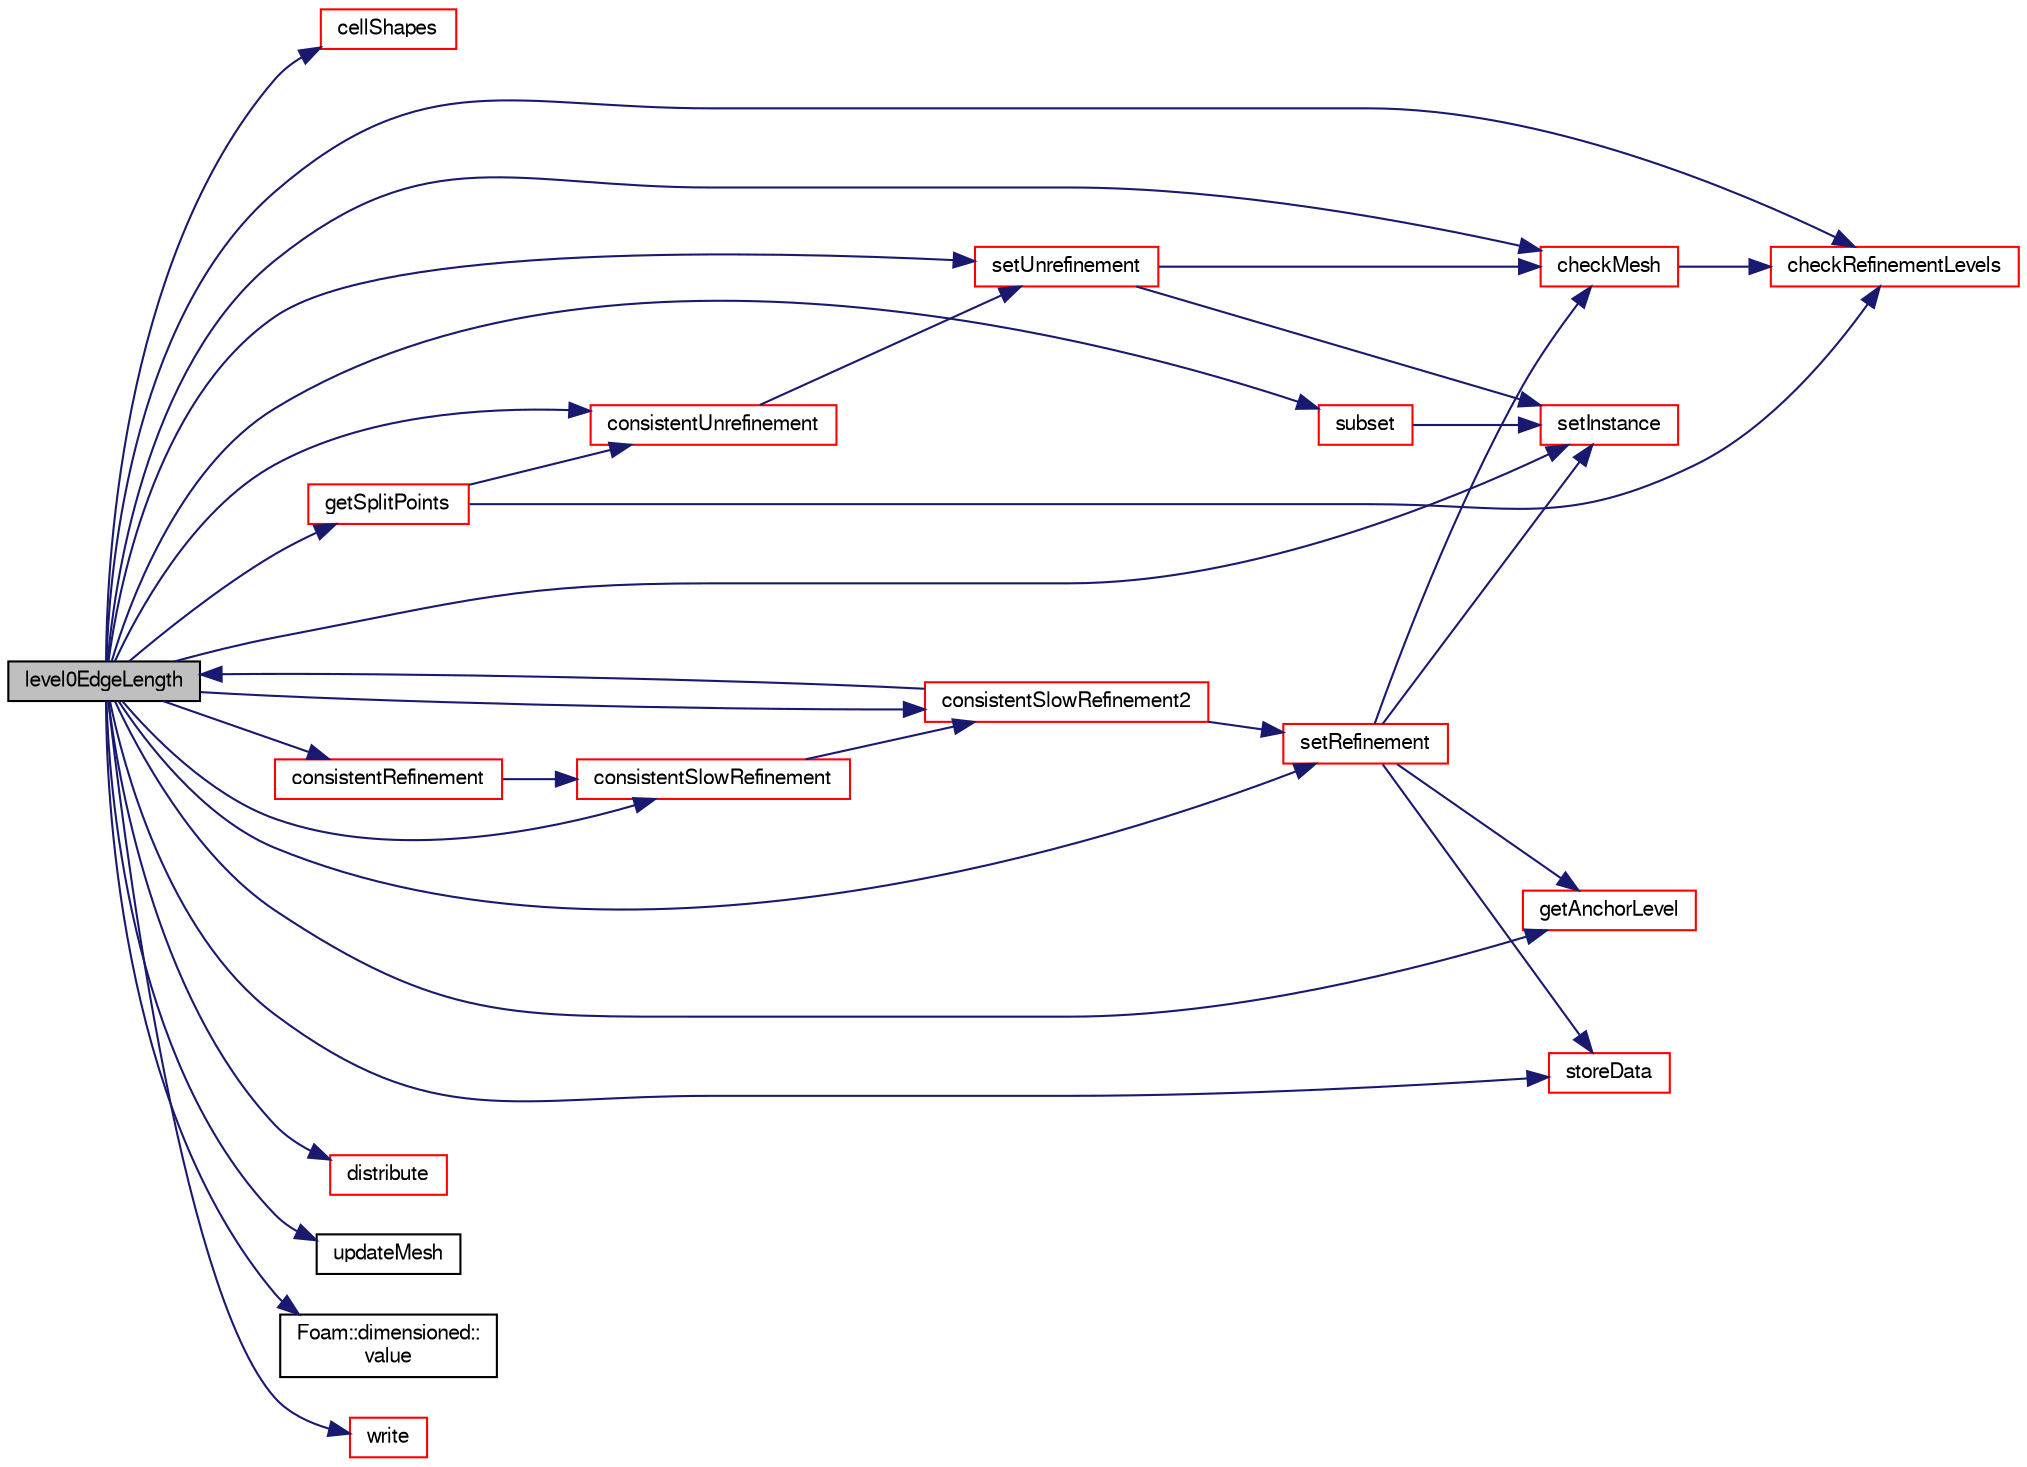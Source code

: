 digraph "level0EdgeLength"
{
  bgcolor="transparent";
  edge [fontname="FreeSans",fontsize="10",labelfontname="FreeSans",labelfontsize="10"];
  node [fontname="FreeSans",fontsize="10",shape=record];
  rankdir="LR";
  Node1398 [label="level0EdgeLength",height=0.2,width=0.4,color="black", fillcolor="grey75", style="filled", fontcolor="black"];
  Node1398 -> Node1399 [color="midnightblue",fontsize="10",style="solid",fontname="FreeSans"];
  Node1399 [label="cellShapes",height=0.2,width=0.4,color="red",URL="$a21654.html#a8fe1eb9158caf9e1bf656f6b3fef55fc",tooltip="Utility: get hexes as cell shapes. "];
  Node1398 -> Node1404 [color="midnightblue",fontsize="10",style="solid",fontname="FreeSans"];
  Node1404 [label="checkMesh",height=0.2,width=0.4,color="red",URL="$a21654.html#a432ff341842268fa21b8363e6b2c45b9",tooltip="Debug: Check coupled mesh for correctness. "];
  Node1404 -> Node1780 [color="midnightblue",fontsize="10",style="solid",fontname="FreeSans"];
  Node1780 [label="checkRefinementLevels",height=0.2,width=0.4,color="red",URL="$a21654.html#a02570ed86624586145fa5b8bb20a2d12",tooltip="Debug: Check 2:1 consistency across faces. "];
  Node1398 -> Node1780 [color="midnightblue",fontsize="10",style="solid",fontname="FreeSans"];
  Node1398 -> Node1781 [color="midnightblue",fontsize="10",style="solid",fontname="FreeSans"];
  Node1781 [label="consistentRefinement",height=0.2,width=0.4,color="red",URL="$a21654.html#ae0e017f6d6cf5b2b9edf14177593128e",tooltip="Given valid mesh and current cell level and proposed. "];
  Node1781 -> Node1786 [color="midnightblue",fontsize="10",style="solid",fontname="FreeSans"];
  Node1786 [label="consistentSlowRefinement",height=0.2,width=0.4,color="red",URL="$a21654.html#a11f117689e45448afaf2192041730bc8",tooltip="Like consistentRefinement but slower: "];
  Node1786 -> Node1810 [color="midnightblue",fontsize="10",style="solid",fontname="FreeSans"];
  Node1810 [label="consistentSlowRefinement2",height=0.2,width=0.4,color="red",URL="$a21654.html#aeb8716163dcd0280ef71a13d2f7814a8",tooltip="Like consistentSlowRefinement but uses different meshWave. "];
  Node1810 -> Node1398 [color="midnightblue",fontsize="10",style="solid",fontname="FreeSans"];
  Node1810 -> Node1822 [color="midnightblue",fontsize="10",style="solid",fontname="FreeSans"];
  Node1822 [label="setRefinement",height=0.2,width=0.4,color="red",URL="$a21654.html#a59cb8a999be096950b6cc4f7c457426b",tooltip="Insert refinement. All selected cells will be split into 8. "];
  Node1822 -> Node1404 [color="midnightblue",fontsize="10",style="solid",fontname="FreeSans"];
  Node1822 -> Node1925 [color="midnightblue",fontsize="10",style="solid",fontname="FreeSans"];
  Node1925 [label="getAnchorLevel",height=0.2,width=0.4,color="red",URL="$a21654.html#aed49cb175362b037d69517422f320332",tooltip="Gets level such that the face has four points <= level. "];
  Node1822 -> Node1942 [color="midnightblue",fontsize="10",style="solid",fontname="FreeSans"];
  Node1942 [label="setInstance",height=0.2,width=0.4,color="red",URL="$a21654.html#af44817e5a0340574e0dd5d2d863d75d1"];
  Node1822 -> Node1971 [color="midnightblue",fontsize="10",style="solid",fontname="FreeSans"];
  Node1971 [label="storeData",height=0.2,width=0.4,color="red",URL="$a21654.html#aca564b3e1d6bf72a398ffc8c17668020",tooltip="Signal points/face/cells for which to store data. "];
  Node1398 -> Node1786 [color="midnightblue",fontsize="10",style="solid",fontname="FreeSans"];
  Node1398 -> Node1810 [color="midnightblue",fontsize="10",style="solid",fontname="FreeSans"];
  Node1398 -> Node1972 [color="midnightblue",fontsize="10",style="solid",fontname="FreeSans"];
  Node1972 [label="consistentUnrefinement",height=0.2,width=0.4,color="red",URL="$a21654.html#abf9b3d2f2aab0f68bcd539d27b46cfcf",tooltip="Given proposed. "];
  Node1972 -> Node1973 [color="midnightblue",fontsize="10",style="solid",fontname="FreeSans"];
  Node1973 [label="setUnrefinement",height=0.2,width=0.4,color="red",URL="$a21654.html#aa4246c753057abd6ecf4b510ee30bd99",tooltip="Remove some refinement. Needs to be supplied output of. "];
  Node1973 -> Node1404 [color="midnightblue",fontsize="10",style="solid",fontname="FreeSans"];
  Node1973 -> Node1942 [color="midnightblue",fontsize="10",style="solid",fontname="FreeSans"];
  Node1398 -> Node1986 [color="midnightblue",fontsize="10",style="solid",fontname="FreeSans"];
  Node1986 [label="distribute",height=0.2,width=0.4,color="red",URL="$a21654.html#a6be2dc3eb1d541aeb83ee0a2adcc0556",tooltip="Update local numbering for mesh redistribution. "];
  Node1398 -> Node1925 [color="midnightblue",fontsize="10",style="solid",fontname="FreeSans"];
  Node1398 -> Node1990 [color="midnightblue",fontsize="10",style="solid",fontname="FreeSans"];
  Node1990 [label="getSplitPoints",height=0.2,width=0.4,color="red",URL="$a21654.html#ac55c740f15a44b2b3d141f3c4710abbd",tooltip="Return the points at the centre of top-level split cells. "];
  Node1990 -> Node1780 [color="midnightblue",fontsize="10",style="solid",fontname="FreeSans"];
  Node1990 -> Node1972 [color="midnightblue",fontsize="10",style="solid",fontname="FreeSans"];
  Node1398 -> Node1942 [color="midnightblue",fontsize="10",style="solid",fontname="FreeSans"];
  Node1398 -> Node1822 [color="midnightblue",fontsize="10",style="solid",fontname="FreeSans"];
  Node1398 -> Node1973 [color="midnightblue",fontsize="10",style="solid",fontname="FreeSans"];
  Node1398 -> Node1971 [color="midnightblue",fontsize="10",style="solid",fontname="FreeSans"];
  Node1398 -> Node1992 [color="midnightblue",fontsize="10",style="solid",fontname="FreeSans"];
  Node1992 [label="subset",height=0.2,width=0.4,color="red",URL="$a21654.html#aeee5427e665078cdfa1914cbaeda8eda",tooltip="Update local numbering for subsetted mesh. "];
  Node1992 -> Node1942 [color="midnightblue",fontsize="10",style="solid",fontname="FreeSans"];
  Node1398 -> Node1993 [color="midnightblue",fontsize="10",style="solid",fontname="FreeSans"];
  Node1993 [label="updateMesh",height=0.2,width=0.4,color="black",URL="$a21654.html#ad57565956fd4064299f4bd3c4eebb1d4",tooltip="Update local numbering for changed mesh. "];
  Node1398 -> Node1485 [color="midnightblue",fontsize="10",style="solid",fontname="FreeSans"];
  Node1485 [label="Foam::dimensioned::\lvalue",height=0.2,width=0.4,color="black",URL="$a26366.html#a7948200a26c85fc3a83ffa510a91d668",tooltip="Return const reference to value. "];
  Node1398 -> Node1994 [color="midnightblue",fontsize="10",style="solid",fontname="FreeSans"];
  Node1994 [label="write",height=0.2,width=0.4,color="red",URL="$a21654.html#ad48b7b943e88478c15879659cce7aebc",tooltip="Force writing refinement+history to polyMesh directory. "];
}
